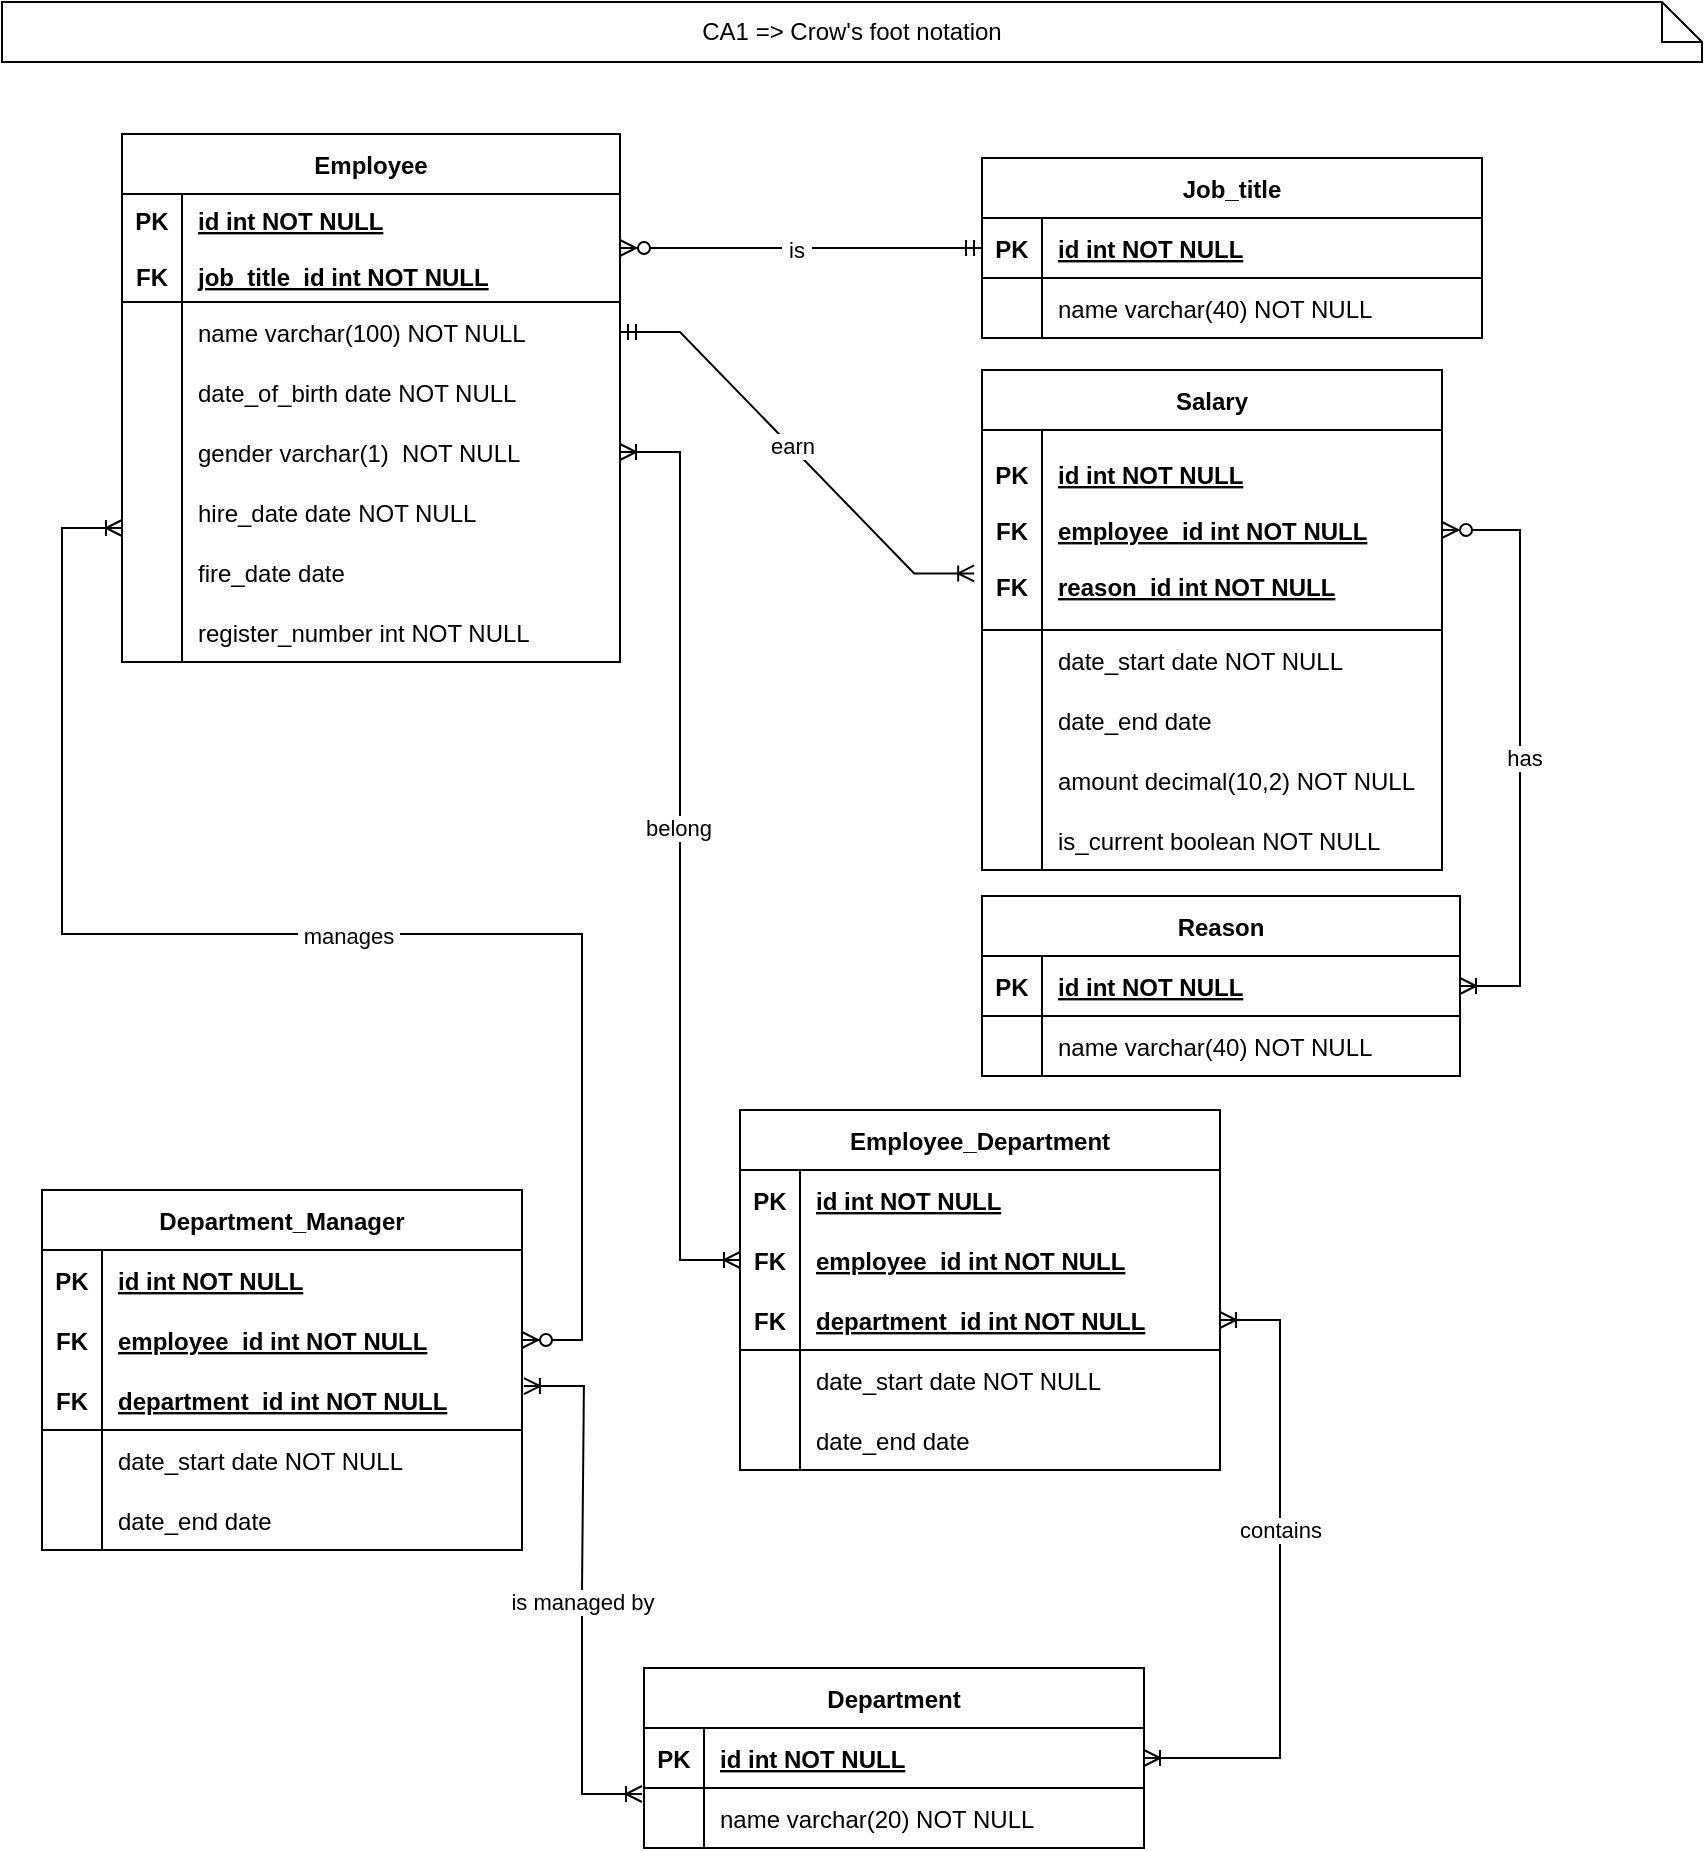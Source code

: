 <mxfile version="20.5.1" type="device"><diagram id="R2lEEEUBdFMjLlhIrx00" name="Page-1"><mxGraphModel dx="423" dy="1532" grid="1" gridSize="10" guides="1" tooltips="1" connect="1" arrows="1" fold="1" page="1" pageScale="1" pageWidth="850" pageHeight="1100" math="0" shadow="0" extFonts="Permanent Marker^https://fonts.googleapis.com/css?family=Permanent+Marker"><root><mxCell id="0"/><mxCell id="1" parent="0"/><mxCell id="C-vyLk0tnHw3VtMMgP7b-2" value="Department" style="shape=table;startSize=30;container=1;collapsible=1;childLayout=tableLayout;fixedRows=1;rowLines=0;fontStyle=1;align=center;resizeLast=1;" parent="1" vertex="1"><mxGeometry x="321" y="803" width="250" height="90" as="geometry"/></mxCell><mxCell id="C-vyLk0tnHw3VtMMgP7b-3" value="" style="shape=partialRectangle;collapsible=0;dropTarget=0;pointerEvents=0;fillColor=none;points=[[0,0.5],[1,0.5]];portConstraint=eastwest;top=0;left=0;right=0;bottom=1;" parent="C-vyLk0tnHw3VtMMgP7b-2" vertex="1"><mxGeometry y="30" width="250" height="30" as="geometry"/></mxCell><mxCell id="C-vyLk0tnHw3VtMMgP7b-4" value="PK" style="shape=partialRectangle;overflow=hidden;connectable=0;fillColor=none;top=0;left=0;bottom=0;right=0;fontStyle=1;" parent="C-vyLk0tnHw3VtMMgP7b-3" vertex="1"><mxGeometry width="30" height="30" as="geometry"><mxRectangle width="30" height="30" as="alternateBounds"/></mxGeometry></mxCell><mxCell id="C-vyLk0tnHw3VtMMgP7b-5" value="id int NOT NULL " style="shape=partialRectangle;overflow=hidden;connectable=0;fillColor=none;top=0;left=0;bottom=0;right=0;align=left;spacingLeft=6;fontStyle=5;" parent="C-vyLk0tnHw3VtMMgP7b-3" vertex="1"><mxGeometry x="30" width="220" height="30" as="geometry"><mxRectangle width="220" height="30" as="alternateBounds"/></mxGeometry></mxCell><mxCell id="C-vyLk0tnHw3VtMMgP7b-6" value="" style="shape=partialRectangle;collapsible=0;dropTarget=0;pointerEvents=0;fillColor=none;points=[[0,0.5],[1,0.5]];portConstraint=eastwest;top=0;left=0;right=0;bottom=0;" parent="C-vyLk0tnHw3VtMMgP7b-2" vertex="1"><mxGeometry y="60" width="250" height="30" as="geometry"/></mxCell><mxCell id="C-vyLk0tnHw3VtMMgP7b-7" value="" style="shape=partialRectangle;overflow=hidden;connectable=0;fillColor=none;top=0;left=0;bottom=0;right=0;" parent="C-vyLk0tnHw3VtMMgP7b-6" vertex="1"><mxGeometry width="30" height="30" as="geometry"><mxRectangle width="30" height="30" as="alternateBounds"/></mxGeometry></mxCell><mxCell id="C-vyLk0tnHw3VtMMgP7b-8" value="name varchar(20) NOT NULL" style="shape=partialRectangle;overflow=hidden;connectable=0;fillColor=none;top=0;left=0;bottom=0;right=0;align=left;spacingLeft=6;" parent="C-vyLk0tnHw3VtMMgP7b-6" vertex="1"><mxGeometry x="30" width="220" height="30" as="geometry"><mxRectangle width="220" height="30" as="alternateBounds"/></mxGeometry></mxCell><mxCell id="C-vyLk0tnHw3VtMMgP7b-13" value="Job_title" style="shape=table;startSize=30;container=1;collapsible=1;childLayout=tableLayout;fixedRows=1;rowLines=0;fontStyle=1;align=center;resizeLast=1;" parent="1" vertex="1"><mxGeometry x="490" y="48" width="250" height="90" as="geometry"/></mxCell><mxCell id="C-vyLk0tnHw3VtMMgP7b-14" value="" style="shape=partialRectangle;collapsible=0;dropTarget=0;pointerEvents=0;fillColor=none;points=[[0,0.5],[1,0.5]];portConstraint=eastwest;top=0;left=0;right=0;bottom=1;" parent="C-vyLk0tnHw3VtMMgP7b-13" vertex="1"><mxGeometry y="30" width="250" height="30" as="geometry"/></mxCell><mxCell id="C-vyLk0tnHw3VtMMgP7b-15" value="PK" style="shape=partialRectangle;overflow=hidden;connectable=0;fillColor=none;top=0;left=0;bottom=0;right=0;fontStyle=1;" parent="C-vyLk0tnHw3VtMMgP7b-14" vertex="1"><mxGeometry width="30" height="30" as="geometry"><mxRectangle width="30" height="30" as="alternateBounds"/></mxGeometry></mxCell><mxCell id="C-vyLk0tnHw3VtMMgP7b-16" value="id int NOT NULL " style="shape=partialRectangle;overflow=hidden;connectable=0;fillColor=none;top=0;left=0;bottom=0;right=0;align=left;spacingLeft=6;fontStyle=5;" parent="C-vyLk0tnHw3VtMMgP7b-14" vertex="1"><mxGeometry x="30" width="220" height="30" as="geometry"><mxRectangle width="220" height="30" as="alternateBounds"/></mxGeometry></mxCell><mxCell id="C-vyLk0tnHw3VtMMgP7b-17" value="" style="shape=partialRectangle;collapsible=0;dropTarget=0;pointerEvents=0;fillColor=none;points=[[0,0.5],[1,0.5]];portConstraint=eastwest;top=0;left=0;right=0;bottom=0;" parent="C-vyLk0tnHw3VtMMgP7b-13" vertex="1"><mxGeometry y="60" width="250" height="30" as="geometry"/></mxCell><mxCell id="C-vyLk0tnHw3VtMMgP7b-18" value="" style="shape=partialRectangle;overflow=hidden;connectable=0;fillColor=none;top=0;left=0;bottom=0;right=0;" parent="C-vyLk0tnHw3VtMMgP7b-17" vertex="1"><mxGeometry width="30" height="30" as="geometry"><mxRectangle width="30" height="30" as="alternateBounds"/></mxGeometry></mxCell><mxCell id="C-vyLk0tnHw3VtMMgP7b-19" value="name varchar(40) NOT NULL" style="shape=partialRectangle;overflow=hidden;connectable=0;fillColor=none;top=0;left=0;bottom=0;right=0;align=left;spacingLeft=6;" parent="C-vyLk0tnHw3VtMMgP7b-17" vertex="1"><mxGeometry x="30" width="220" height="30" as="geometry"><mxRectangle width="220" height="30" as="alternateBounds"/></mxGeometry></mxCell><object label="Employee" name="varchar(100) NOT NULL" id="NkNQbX4X3M8Jor9fV3aW-1"><mxCell style="shape=table;startSize=30;container=1;collapsible=1;childLayout=tableLayout;fixedRows=1;rowLines=0;fontStyle=1;align=center;resizeLast=1;" parent="1" vertex="1"><mxGeometry x="60" y="36" width="249" height="264" as="geometry"/></mxCell></object><mxCell id="NkNQbX4X3M8Jor9fV3aW-2" value="" style="shape=tableRow;horizontal=0;startSize=0;swimlaneHead=0;swimlaneBody=0;fillColor=none;collapsible=0;dropTarget=0;points=[[0,0.5],[1,0.5]];portConstraint=eastwest;top=0;left=0;right=0;bottom=1;" parent="NkNQbX4X3M8Jor9fV3aW-1" vertex="1"><mxGeometry y="30" width="249" height="54" as="geometry"/></mxCell><mxCell id="NkNQbX4X3M8Jor9fV3aW-3" value="PK&#10;&#10;FK" style="shape=partialRectangle;connectable=0;fillColor=none;top=0;left=0;bottom=0;right=0;fontStyle=1;overflow=hidden;" parent="NkNQbX4X3M8Jor9fV3aW-2" vertex="1"><mxGeometry width="30" height="54" as="geometry"><mxRectangle width="30" height="54" as="alternateBounds"/></mxGeometry></mxCell><mxCell id="NkNQbX4X3M8Jor9fV3aW-4" value="id int NOT NULL&#10;&#10;job_title_id int NOT NULL" style="shape=partialRectangle;connectable=0;fillColor=none;top=0;left=0;bottom=0;right=0;align=left;spacingLeft=6;fontStyle=5;overflow=hidden;" parent="NkNQbX4X3M8Jor9fV3aW-2" vertex="1"><mxGeometry x="30" width="219" height="54" as="geometry"><mxRectangle width="219" height="54" as="alternateBounds"/></mxGeometry></mxCell><mxCell id="NkNQbX4X3M8Jor9fV3aW-5" value="" style="shape=tableRow;horizontal=0;startSize=0;swimlaneHead=0;swimlaneBody=0;fillColor=none;collapsible=0;dropTarget=0;points=[[0,0.5],[1,0.5]];portConstraint=eastwest;top=0;left=0;right=0;bottom=0;" parent="NkNQbX4X3M8Jor9fV3aW-1" vertex="1"><mxGeometry y="84" width="249" height="30" as="geometry"/></mxCell><mxCell id="NkNQbX4X3M8Jor9fV3aW-6" value="" style="shape=partialRectangle;connectable=0;fillColor=none;top=0;left=0;bottom=0;right=0;editable=1;overflow=hidden;" parent="NkNQbX4X3M8Jor9fV3aW-5" vertex="1"><mxGeometry width="30" height="30" as="geometry"><mxRectangle width="30" height="30" as="alternateBounds"/></mxGeometry></mxCell><mxCell id="NkNQbX4X3M8Jor9fV3aW-7" value="name varchar(100) NOT NULL" style="shape=partialRectangle;connectable=0;fillColor=none;top=0;left=0;bottom=0;right=0;align=left;spacingLeft=6;overflow=hidden;" parent="NkNQbX4X3M8Jor9fV3aW-5" vertex="1"><mxGeometry x="30" width="219" height="30" as="geometry"><mxRectangle width="219" height="30" as="alternateBounds"/></mxGeometry></mxCell><mxCell id="NkNQbX4X3M8Jor9fV3aW-8" value="" style="shape=tableRow;horizontal=0;startSize=0;swimlaneHead=0;swimlaneBody=0;fillColor=none;collapsible=0;dropTarget=0;points=[[0,0.5],[1,0.5]];portConstraint=eastwest;top=0;left=0;right=0;bottom=0;" parent="NkNQbX4X3M8Jor9fV3aW-1" vertex="1"><mxGeometry y="114" width="249" height="30" as="geometry"/></mxCell><mxCell id="NkNQbX4X3M8Jor9fV3aW-9" value="" style="shape=partialRectangle;connectable=0;fillColor=none;top=0;left=0;bottom=0;right=0;editable=1;overflow=hidden;" parent="NkNQbX4X3M8Jor9fV3aW-8" vertex="1"><mxGeometry width="30" height="30" as="geometry"><mxRectangle width="30" height="30" as="alternateBounds"/></mxGeometry></mxCell><mxCell id="NkNQbX4X3M8Jor9fV3aW-10" value="date_of_birth date NOT NULL" style="shape=partialRectangle;connectable=0;fillColor=none;top=0;left=0;bottom=0;right=0;align=left;spacingLeft=6;overflow=hidden;" parent="NkNQbX4X3M8Jor9fV3aW-8" vertex="1"><mxGeometry x="30" width="219" height="30" as="geometry"><mxRectangle width="219" height="30" as="alternateBounds"/></mxGeometry></mxCell><mxCell id="0OGHzqzySk8vjvlQqn70-1" value="" style="shape=tableRow;horizontal=0;startSize=0;swimlaneHead=0;swimlaneBody=0;fillColor=none;collapsible=0;dropTarget=0;points=[[0,0.5],[1,0.5]];portConstraint=eastwest;top=0;left=0;right=0;bottom=0;" parent="NkNQbX4X3M8Jor9fV3aW-1" vertex="1"><mxGeometry y="144" width="249" height="30" as="geometry"/></mxCell><mxCell id="0OGHzqzySk8vjvlQqn70-2" value="" style="shape=partialRectangle;connectable=0;fillColor=none;top=0;left=0;bottom=0;right=0;editable=1;overflow=hidden;" parent="0OGHzqzySk8vjvlQqn70-1" vertex="1"><mxGeometry width="30" height="30" as="geometry"><mxRectangle width="30" height="30" as="alternateBounds"/></mxGeometry></mxCell><mxCell id="0OGHzqzySk8vjvlQqn70-3" value="gender varchar(1)  NOT NULL" style="shape=partialRectangle;connectable=0;fillColor=none;top=0;left=0;bottom=0;right=0;align=left;spacingLeft=6;overflow=hidden;" parent="0OGHzqzySk8vjvlQqn70-1" vertex="1"><mxGeometry x="30" width="219" height="30" as="geometry"><mxRectangle width="219" height="30" as="alternateBounds"/></mxGeometry></mxCell><mxCell id="NkNQbX4X3M8Jor9fV3aW-11" value="" style="shape=tableRow;horizontal=0;startSize=0;swimlaneHead=0;swimlaneBody=0;fillColor=none;collapsible=0;dropTarget=0;points=[[0,0.5],[1,0.5]];portConstraint=eastwest;top=0;left=0;right=0;bottom=0;" parent="NkNQbX4X3M8Jor9fV3aW-1" vertex="1"><mxGeometry y="174" width="249" height="30" as="geometry"/></mxCell><mxCell id="NkNQbX4X3M8Jor9fV3aW-12" value="" style="shape=partialRectangle;connectable=0;fillColor=none;top=0;left=0;bottom=0;right=0;editable=1;overflow=hidden;" parent="NkNQbX4X3M8Jor9fV3aW-11" vertex="1"><mxGeometry width="30" height="30" as="geometry"><mxRectangle width="30" height="30" as="alternateBounds"/></mxGeometry></mxCell><mxCell id="NkNQbX4X3M8Jor9fV3aW-13" value="hire_date date NOT NULL" style="shape=partialRectangle;connectable=0;fillColor=none;top=0;left=0;bottom=0;right=0;align=left;spacingLeft=6;overflow=hidden;" parent="NkNQbX4X3M8Jor9fV3aW-11" vertex="1"><mxGeometry x="30" width="219" height="30" as="geometry"><mxRectangle width="219" height="30" as="alternateBounds"/></mxGeometry></mxCell><mxCell id="NkNQbX4X3M8Jor9fV3aW-26" value="" style="shape=tableRow;horizontal=0;startSize=0;swimlaneHead=0;swimlaneBody=0;fillColor=none;collapsible=0;dropTarget=0;points=[[0,0.5],[1,0.5]];portConstraint=eastwest;top=0;left=0;right=0;bottom=0;" parent="NkNQbX4X3M8Jor9fV3aW-1" vertex="1"><mxGeometry y="204" width="249" height="30" as="geometry"/></mxCell><mxCell id="NkNQbX4X3M8Jor9fV3aW-27" value="" style="shape=partialRectangle;connectable=0;fillColor=none;top=0;left=0;bottom=0;right=0;editable=1;overflow=hidden;" parent="NkNQbX4X3M8Jor9fV3aW-26" vertex="1"><mxGeometry width="30" height="30" as="geometry"><mxRectangle width="30" height="30" as="alternateBounds"/></mxGeometry></mxCell><mxCell id="NkNQbX4X3M8Jor9fV3aW-28" value="fire_date date" style="shape=partialRectangle;connectable=0;fillColor=none;top=0;left=0;bottom=0;right=0;align=left;spacingLeft=6;overflow=hidden;" parent="NkNQbX4X3M8Jor9fV3aW-26" vertex="1"><mxGeometry x="30" width="219" height="30" as="geometry"><mxRectangle width="219" height="30" as="alternateBounds"/></mxGeometry></mxCell><mxCell id="NkNQbX4X3M8Jor9fV3aW-29" value="" style="shape=tableRow;horizontal=0;startSize=0;swimlaneHead=0;swimlaneBody=0;fillColor=none;collapsible=0;dropTarget=0;points=[[0,0.5],[1,0.5]];portConstraint=eastwest;top=0;left=0;right=0;bottom=0;" parent="NkNQbX4X3M8Jor9fV3aW-1" vertex="1"><mxGeometry y="234" width="249" height="30" as="geometry"/></mxCell><mxCell id="NkNQbX4X3M8Jor9fV3aW-30" value="" style="shape=partialRectangle;connectable=0;fillColor=none;top=0;left=0;bottom=0;right=0;editable=1;overflow=hidden;" parent="NkNQbX4X3M8Jor9fV3aW-29" vertex="1"><mxGeometry width="30" height="30" as="geometry"><mxRectangle width="30" height="30" as="alternateBounds"/></mxGeometry></mxCell><mxCell id="NkNQbX4X3M8Jor9fV3aW-31" value="register_number int NOT NULL" style="shape=partialRectangle;connectable=0;fillColor=none;top=0;left=0;bottom=0;right=0;align=left;spacingLeft=6;overflow=hidden;" parent="NkNQbX4X3M8Jor9fV3aW-29" vertex="1"><mxGeometry x="30" width="219" height="30" as="geometry"><mxRectangle width="219" height="30" as="alternateBounds"/></mxGeometry></mxCell><mxCell id="qHC9AIZgYzoK-Ebk5iRz-2" value="" style="edgeStyle=entityRelationEdgeStyle;fontSize=12;html=1;endArrow=ERzeroToMany;startArrow=ERmandOne;rounded=0;entryX=1;entryY=0.5;entryDx=0;entryDy=0;exitX=0;exitY=0.5;exitDx=0;exitDy=0;" edge="1" parent="1" source="C-vyLk0tnHw3VtMMgP7b-14" target="NkNQbX4X3M8Jor9fV3aW-2"><mxGeometry width="100" height="100" relative="1" as="geometry"><mxPoint x="370" y="181" as="sourcePoint"/><mxPoint x="309" y="76" as="targetPoint"/></mxGeometry></mxCell><mxCell id="qHC9AIZgYzoK-Ebk5iRz-97" value="&amp;nbsp;is&amp;nbsp;" style="edgeLabel;html=1;align=center;verticalAlign=middle;resizable=0;points=[];" vertex="1" connectable="0" parent="qHC9AIZgYzoK-Ebk5iRz-2"><mxGeometry x="0.028" y="1" relative="1" as="geometry"><mxPoint as="offset"/></mxGeometry></mxCell><mxCell id="qHC9AIZgYzoK-Ebk5iRz-3" value="Department_Manager" style="shape=table;startSize=30;container=1;collapsible=1;childLayout=tableLayout;fixedRows=1;rowLines=0;fontStyle=1;align=center;resizeLast=1;" vertex="1" parent="1"><mxGeometry x="20" y="564" width="240" height="180" as="geometry"/></mxCell><mxCell id="qHC9AIZgYzoK-Ebk5iRz-4" value="" style="shape=tableRow;horizontal=0;startSize=0;swimlaneHead=0;swimlaneBody=0;fillColor=none;collapsible=0;dropTarget=0;points=[[0,0.5],[1,0.5]];portConstraint=eastwest;top=0;left=0;right=0;bottom=0;" vertex="1" parent="qHC9AIZgYzoK-Ebk5iRz-3"><mxGeometry y="30" width="240" height="30" as="geometry"/></mxCell><mxCell id="qHC9AIZgYzoK-Ebk5iRz-5" value="PK" style="shape=partialRectangle;connectable=0;fillColor=none;top=0;left=0;bottom=0;right=0;fontStyle=1;overflow=hidden;" vertex="1" parent="qHC9AIZgYzoK-Ebk5iRz-4"><mxGeometry width="30" height="30" as="geometry"><mxRectangle width="30" height="30" as="alternateBounds"/></mxGeometry></mxCell><mxCell id="qHC9AIZgYzoK-Ebk5iRz-6" value="id int NOT NULL" style="shape=partialRectangle;connectable=0;fillColor=none;top=0;left=0;bottom=0;right=0;align=left;spacingLeft=6;fontStyle=5;overflow=hidden;" vertex="1" parent="qHC9AIZgYzoK-Ebk5iRz-4"><mxGeometry x="30" width="210" height="30" as="geometry"><mxRectangle width="210" height="30" as="alternateBounds"/></mxGeometry></mxCell><mxCell id="qHC9AIZgYzoK-Ebk5iRz-22" value="" style="shape=tableRow;horizontal=0;startSize=0;swimlaneHead=0;swimlaneBody=0;fillColor=none;collapsible=0;dropTarget=0;points=[[0,0.5],[1,0.5]];portConstraint=eastwest;top=0;left=0;right=0;bottom=0;" vertex="1" parent="qHC9AIZgYzoK-Ebk5iRz-3"><mxGeometry y="60" width="240" height="30" as="geometry"/></mxCell><mxCell id="qHC9AIZgYzoK-Ebk5iRz-23" value="FK" style="shape=partialRectangle;connectable=0;fillColor=none;top=0;left=0;bottom=0;right=0;fontStyle=1;overflow=hidden;" vertex="1" parent="qHC9AIZgYzoK-Ebk5iRz-22"><mxGeometry width="30" height="30" as="geometry"><mxRectangle width="30" height="30" as="alternateBounds"/></mxGeometry></mxCell><mxCell id="qHC9AIZgYzoK-Ebk5iRz-24" value="employee_id int NOT NULL" style="shape=partialRectangle;connectable=0;fillColor=none;top=0;left=0;bottom=0;right=0;align=left;spacingLeft=6;fontStyle=5;overflow=hidden;" vertex="1" parent="qHC9AIZgYzoK-Ebk5iRz-22"><mxGeometry x="30" width="210" height="30" as="geometry"><mxRectangle width="210" height="30" as="alternateBounds"/></mxGeometry></mxCell><mxCell id="qHC9AIZgYzoK-Ebk5iRz-7" value="" style="shape=tableRow;horizontal=0;startSize=0;swimlaneHead=0;swimlaneBody=0;fillColor=none;collapsible=0;dropTarget=0;points=[[0,0.5],[1,0.5]];portConstraint=eastwest;top=0;left=0;right=0;bottom=1;" vertex="1" parent="qHC9AIZgYzoK-Ebk5iRz-3"><mxGeometry y="90" width="240" height="30" as="geometry"/></mxCell><mxCell id="qHC9AIZgYzoK-Ebk5iRz-8" value="FK" style="shape=partialRectangle;connectable=0;fillColor=none;top=0;left=0;bottom=0;right=0;fontStyle=1;overflow=hidden;" vertex="1" parent="qHC9AIZgYzoK-Ebk5iRz-7"><mxGeometry width="30" height="30" as="geometry"><mxRectangle width="30" height="30" as="alternateBounds"/></mxGeometry></mxCell><mxCell id="qHC9AIZgYzoK-Ebk5iRz-9" value="department_id int NOT NULL" style="shape=partialRectangle;connectable=0;fillColor=none;top=0;left=0;bottom=0;right=0;align=left;spacingLeft=6;fontStyle=5;overflow=hidden;" vertex="1" parent="qHC9AIZgYzoK-Ebk5iRz-7"><mxGeometry x="30" width="210" height="30" as="geometry"><mxRectangle width="210" height="30" as="alternateBounds"/></mxGeometry></mxCell><mxCell id="qHC9AIZgYzoK-Ebk5iRz-10" value="" style="shape=tableRow;horizontal=0;startSize=0;swimlaneHead=0;swimlaneBody=0;fillColor=none;collapsible=0;dropTarget=0;points=[[0,0.5],[1,0.5]];portConstraint=eastwest;top=0;left=0;right=0;bottom=0;" vertex="1" parent="qHC9AIZgYzoK-Ebk5iRz-3"><mxGeometry y="120" width="240" height="30" as="geometry"/></mxCell><mxCell id="qHC9AIZgYzoK-Ebk5iRz-11" value="" style="shape=partialRectangle;connectable=0;fillColor=none;top=0;left=0;bottom=0;right=0;editable=1;overflow=hidden;" vertex="1" parent="qHC9AIZgYzoK-Ebk5iRz-10"><mxGeometry width="30" height="30" as="geometry"><mxRectangle width="30" height="30" as="alternateBounds"/></mxGeometry></mxCell><mxCell id="qHC9AIZgYzoK-Ebk5iRz-12" value="date_start date NOT NULL" style="shape=partialRectangle;connectable=0;fillColor=none;top=0;left=0;bottom=0;right=0;align=left;spacingLeft=6;overflow=hidden;" vertex="1" parent="qHC9AIZgYzoK-Ebk5iRz-10"><mxGeometry x="30" width="210" height="30" as="geometry"><mxRectangle width="210" height="30" as="alternateBounds"/></mxGeometry></mxCell><mxCell id="qHC9AIZgYzoK-Ebk5iRz-13" value="" style="shape=tableRow;horizontal=0;startSize=0;swimlaneHead=0;swimlaneBody=0;fillColor=none;collapsible=0;dropTarget=0;points=[[0,0.5],[1,0.5]];portConstraint=eastwest;top=0;left=0;right=0;bottom=0;" vertex="1" parent="qHC9AIZgYzoK-Ebk5iRz-3"><mxGeometry y="150" width="240" height="30" as="geometry"/></mxCell><mxCell id="qHC9AIZgYzoK-Ebk5iRz-14" value="" style="shape=partialRectangle;connectable=0;fillColor=none;top=0;left=0;bottom=0;right=0;editable=1;overflow=hidden;" vertex="1" parent="qHC9AIZgYzoK-Ebk5iRz-13"><mxGeometry width="30" height="30" as="geometry"><mxRectangle width="30" height="30" as="alternateBounds"/></mxGeometry></mxCell><mxCell id="qHC9AIZgYzoK-Ebk5iRz-15" value="date_end date" style="shape=partialRectangle;connectable=0;fillColor=none;top=0;left=0;bottom=0;right=0;align=left;spacingLeft=6;overflow=hidden;" vertex="1" parent="qHC9AIZgYzoK-Ebk5iRz-13"><mxGeometry x="30" width="210" height="30" as="geometry"><mxRectangle width="210" height="30" as="alternateBounds"/></mxGeometry></mxCell><mxCell id="qHC9AIZgYzoK-Ebk5iRz-25" value="Employee_Department" style="shape=table;startSize=30;container=1;collapsible=1;childLayout=tableLayout;fixedRows=1;rowLines=0;fontStyle=1;align=center;resizeLast=1;" vertex="1" parent="1"><mxGeometry x="369" y="524" width="240" height="180" as="geometry"/></mxCell><mxCell id="qHC9AIZgYzoK-Ebk5iRz-26" value="" style="shape=tableRow;horizontal=0;startSize=0;swimlaneHead=0;swimlaneBody=0;fillColor=none;collapsible=0;dropTarget=0;points=[[0,0.5],[1,0.5]];portConstraint=eastwest;top=0;left=0;right=0;bottom=0;" vertex="1" parent="qHC9AIZgYzoK-Ebk5iRz-25"><mxGeometry y="30" width="240" height="30" as="geometry"/></mxCell><mxCell id="qHC9AIZgYzoK-Ebk5iRz-27" value="PK" style="shape=partialRectangle;connectable=0;fillColor=none;top=0;left=0;bottom=0;right=0;fontStyle=1;overflow=hidden;" vertex="1" parent="qHC9AIZgYzoK-Ebk5iRz-26"><mxGeometry width="30" height="30" as="geometry"><mxRectangle width="30" height="30" as="alternateBounds"/></mxGeometry></mxCell><mxCell id="qHC9AIZgYzoK-Ebk5iRz-28" value="id int NOT NULL" style="shape=partialRectangle;connectable=0;fillColor=none;top=0;left=0;bottom=0;right=0;align=left;spacingLeft=6;fontStyle=5;overflow=hidden;" vertex="1" parent="qHC9AIZgYzoK-Ebk5iRz-26"><mxGeometry x="30" width="210" height="30" as="geometry"><mxRectangle width="210" height="30" as="alternateBounds"/></mxGeometry></mxCell><mxCell id="qHC9AIZgYzoK-Ebk5iRz-29" value="" style="shape=tableRow;horizontal=0;startSize=0;swimlaneHead=0;swimlaneBody=0;fillColor=none;collapsible=0;dropTarget=0;points=[[0,0.5],[1,0.5]];portConstraint=eastwest;top=0;left=0;right=0;bottom=0;" vertex="1" parent="qHC9AIZgYzoK-Ebk5iRz-25"><mxGeometry y="60" width="240" height="30" as="geometry"/></mxCell><mxCell id="qHC9AIZgYzoK-Ebk5iRz-30" value="FK" style="shape=partialRectangle;connectable=0;fillColor=none;top=0;left=0;bottom=0;right=0;fontStyle=1;overflow=hidden;" vertex="1" parent="qHC9AIZgYzoK-Ebk5iRz-29"><mxGeometry width="30" height="30" as="geometry"><mxRectangle width="30" height="30" as="alternateBounds"/></mxGeometry></mxCell><mxCell id="qHC9AIZgYzoK-Ebk5iRz-31" value="employee_id int NOT NULL" style="shape=partialRectangle;connectable=0;fillColor=none;top=0;left=0;bottom=0;right=0;align=left;spacingLeft=6;fontStyle=5;overflow=hidden;" vertex="1" parent="qHC9AIZgYzoK-Ebk5iRz-29"><mxGeometry x="30" width="210" height="30" as="geometry"><mxRectangle width="210" height="30" as="alternateBounds"/></mxGeometry></mxCell><mxCell id="qHC9AIZgYzoK-Ebk5iRz-32" value="" style="shape=tableRow;horizontal=0;startSize=0;swimlaneHead=0;swimlaneBody=0;fillColor=none;collapsible=0;dropTarget=0;points=[[0,0.5],[1,0.5]];portConstraint=eastwest;top=0;left=0;right=0;bottom=1;" vertex="1" parent="qHC9AIZgYzoK-Ebk5iRz-25"><mxGeometry y="90" width="240" height="30" as="geometry"/></mxCell><mxCell id="qHC9AIZgYzoK-Ebk5iRz-33" value="FK" style="shape=partialRectangle;connectable=0;fillColor=none;top=0;left=0;bottom=0;right=0;fontStyle=1;overflow=hidden;" vertex="1" parent="qHC9AIZgYzoK-Ebk5iRz-32"><mxGeometry width="30" height="30" as="geometry"><mxRectangle width="30" height="30" as="alternateBounds"/></mxGeometry></mxCell><mxCell id="qHC9AIZgYzoK-Ebk5iRz-34" value="department_id int NOT NULL" style="shape=partialRectangle;connectable=0;fillColor=none;top=0;left=0;bottom=0;right=0;align=left;spacingLeft=6;fontStyle=5;overflow=hidden;" vertex="1" parent="qHC9AIZgYzoK-Ebk5iRz-32"><mxGeometry x="30" width="210" height="30" as="geometry"><mxRectangle width="210" height="30" as="alternateBounds"/></mxGeometry></mxCell><mxCell id="qHC9AIZgYzoK-Ebk5iRz-35" value="" style="shape=tableRow;horizontal=0;startSize=0;swimlaneHead=0;swimlaneBody=0;fillColor=none;collapsible=0;dropTarget=0;points=[[0,0.5],[1,0.5]];portConstraint=eastwest;top=0;left=0;right=0;bottom=0;" vertex="1" parent="qHC9AIZgYzoK-Ebk5iRz-25"><mxGeometry y="120" width="240" height="30" as="geometry"/></mxCell><mxCell id="qHC9AIZgYzoK-Ebk5iRz-36" value="" style="shape=partialRectangle;connectable=0;fillColor=none;top=0;left=0;bottom=0;right=0;editable=1;overflow=hidden;" vertex="1" parent="qHC9AIZgYzoK-Ebk5iRz-35"><mxGeometry width="30" height="30" as="geometry"><mxRectangle width="30" height="30" as="alternateBounds"/></mxGeometry></mxCell><mxCell id="qHC9AIZgYzoK-Ebk5iRz-37" value="date_start date NOT NULL" style="shape=partialRectangle;connectable=0;fillColor=none;top=0;left=0;bottom=0;right=0;align=left;spacingLeft=6;overflow=hidden;" vertex="1" parent="qHC9AIZgYzoK-Ebk5iRz-35"><mxGeometry x="30" width="210" height="30" as="geometry"><mxRectangle width="210" height="30" as="alternateBounds"/></mxGeometry></mxCell><mxCell id="qHC9AIZgYzoK-Ebk5iRz-38" value="" style="shape=tableRow;horizontal=0;startSize=0;swimlaneHead=0;swimlaneBody=0;fillColor=none;collapsible=0;dropTarget=0;points=[[0,0.5],[1,0.5]];portConstraint=eastwest;top=0;left=0;right=0;bottom=0;" vertex="1" parent="qHC9AIZgYzoK-Ebk5iRz-25"><mxGeometry y="150" width="240" height="30" as="geometry"/></mxCell><mxCell id="qHC9AIZgYzoK-Ebk5iRz-39" value="" style="shape=partialRectangle;connectable=0;fillColor=none;top=0;left=0;bottom=0;right=0;editable=1;overflow=hidden;" vertex="1" parent="qHC9AIZgYzoK-Ebk5iRz-38"><mxGeometry width="30" height="30" as="geometry"><mxRectangle width="30" height="30" as="alternateBounds"/></mxGeometry></mxCell><mxCell id="qHC9AIZgYzoK-Ebk5iRz-40" value="date_end date" style="shape=partialRectangle;connectable=0;fillColor=none;top=0;left=0;bottom=0;right=0;align=left;spacingLeft=6;overflow=hidden;" vertex="1" parent="qHC9AIZgYzoK-Ebk5iRz-38"><mxGeometry x="30" width="210" height="30" as="geometry"><mxRectangle width="210" height="30" as="alternateBounds"/></mxGeometry></mxCell><mxCell id="qHC9AIZgYzoK-Ebk5iRz-42" value="" style="edgeStyle=entityRelationEdgeStyle;fontSize=12;html=1;endArrow=ERoneToMany;startArrow=ERzeroToMany;rounded=0;exitX=1;exitY=0.5;exitDx=0;exitDy=0;" edge="1" parent="1" source="qHC9AIZgYzoK-Ebk5iRz-22"><mxGeometry width="100" height="100" relative="1" as="geometry"><mxPoint x="270" y="428" as="sourcePoint"/><mxPoint x="60" y="233" as="targetPoint"/></mxGeometry></mxCell><mxCell id="qHC9AIZgYzoK-Ebk5iRz-102" value="&amp;nbsp;manages&amp;nbsp;" style="edgeLabel;html=1;align=center;verticalAlign=middle;resizable=0;points=[];" vertex="1" connectable="0" parent="qHC9AIZgYzoK-Ebk5iRz-42"><mxGeometry x="-0.036" y="1" relative="1" as="geometry"><mxPoint as="offset"/></mxGeometry></mxCell><mxCell id="qHC9AIZgYzoK-Ebk5iRz-54" value="" style="edgeStyle=entityRelationEdgeStyle;fontSize=12;html=1;endArrow=ERoneToMany;startArrow=ERoneToMany;rounded=0;exitX=-0.004;exitY=0.1;exitDx=0;exitDy=0;entryX=1.004;entryY=0.267;entryDx=0;entryDy=0;entryPerimeter=0;exitPerimeter=0;" edge="1" parent="1" source="C-vyLk0tnHw3VtMMgP7b-6" target="qHC9AIZgYzoK-Ebk5iRz-7"><mxGeometry width="100" height="100" relative="1" as="geometry"><mxPoint x="310" y="734" as="sourcePoint"/><mxPoint x="410" y="634" as="targetPoint"/></mxGeometry></mxCell><mxCell id="qHC9AIZgYzoK-Ebk5iRz-101" value="&amp;nbsp;is managed by&amp;nbsp;" style="edgeLabel;html=1;align=center;verticalAlign=middle;resizable=0;points=[];" vertex="1" connectable="0" parent="qHC9AIZgYzoK-Ebk5iRz-54"><mxGeometry x="0.065" y="1" relative="1" as="geometry"><mxPoint y="14" as="offset"/></mxGeometry></mxCell><mxCell id="qHC9AIZgYzoK-Ebk5iRz-55" value="" style="edgeStyle=entityRelationEdgeStyle;fontSize=12;html=1;endArrow=ERoneToMany;startArrow=ERoneToMany;rounded=0;exitX=1;exitY=0.5;exitDx=0;exitDy=0;entryX=0;entryY=0.5;entryDx=0;entryDy=0;" edge="1" parent="1" source="0OGHzqzySk8vjvlQqn70-1" target="qHC9AIZgYzoK-Ebk5iRz-29"><mxGeometry width="100" height="100" relative="1" as="geometry"><mxPoint x="310" y="300" as="sourcePoint"/><mxPoint x="410" y="200" as="targetPoint"/></mxGeometry></mxCell><mxCell id="qHC9AIZgYzoK-Ebk5iRz-99" value="&amp;nbsp;belong&amp;nbsp;" style="edgeLabel;html=1;align=center;verticalAlign=middle;resizable=0;points=[];" vertex="1" connectable="0" parent="qHC9AIZgYzoK-Ebk5iRz-55"><mxGeometry x="-0.06" y="-1" relative="1" as="geometry"><mxPoint as="offset"/></mxGeometry></mxCell><mxCell id="qHC9AIZgYzoK-Ebk5iRz-56" value="" style="edgeStyle=entityRelationEdgeStyle;fontSize=12;html=1;endArrow=ERoneToMany;startArrow=ERoneToMany;rounded=0;exitX=1;exitY=0.5;exitDx=0;exitDy=0;" edge="1" parent="1" source="C-vyLk0tnHw3VtMMgP7b-3" target="qHC9AIZgYzoK-Ebk5iRz-32"><mxGeometry width="100" height="100" relative="1" as="geometry"><mxPoint x="640" y="600" as="sourcePoint"/><mxPoint x="360" y="634" as="targetPoint"/></mxGeometry></mxCell><mxCell id="qHC9AIZgYzoK-Ebk5iRz-100" value="&amp;nbsp;contains&amp;nbsp;" style="edgeLabel;html=1;align=center;verticalAlign=middle;resizable=0;points=[];" vertex="1" connectable="0" parent="qHC9AIZgYzoK-Ebk5iRz-56"><mxGeometry x="0.149" relative="1" as="geometry"><mxPoint as="offset"/></mxGeometry></mxCell><mxCell id="qHC9AIZgYzoK-Ebk5iRz-57" value="Salary" style="shape=table;startSize=30;container=1;collapsible=1;childLayout=tableLayout;fixedRows=1;rowLines=0;fontStyle=1;align=center;resizeLast=1;" vertex="1" parent="1"><mxGeometry x="490" y="154" width="230" height="250" as="geometry"/></mxCell><mxCell id="qHC9AIZgYzoK-Ebk5iRz-58" value="" style="shape=tableRow;horizontal=0;startSize=0;swimlaneHead=0;swimlaneBody=0;fillColor=none;collapsible=0;dropTarget=0;points=[[0,0.5],[1,0.5]];portConstraint=eastwest;top=0;left=0;right=0;bottom=1;" vertex="1" parent="qHC9AIZgYzoK-Ebk5iRz-57"><mxGeometry y="30" width="230" height="100" as="geometry"/></mxCell><mxCell id="qHC9AIZgYzoK-Ebk5iRz-59" value="PK&#10;&#10;FK&#10;&#10;FK" style="shape=partialRectangle;connectable=0;fillColor=none;top=0;left=0;bottom=0;right=0;fontStyle=1;overflow=hidden;" vertex="1" parent="qHC9AIZgYzoK-Ebk5iRz-58"><mxGeometry width="30" height="100" as="geometry"><mxRectangle width="30" height="100" as="alternateBounds"/></mxGeometry></mxCell><mxCell id="qHC9AIZgYzoK-Ebk5iRz-60" value="id int NOT NULL&#10;&#10;employee_id int NOT NULL&#10;&#10;reason_id int NOT NULL" style="shape=partialRectangle;connectable=0;fillColor=none;top=0;left=0;bottom=0;right=0;align=left;spacingLeft=6;fontStyle=5;overflow=hidden;" vertex="1" parent="qHC9AIZgYzoK-Ebk5iRz-58"><mxGeometry x="30" width="200" height="100" as="geometry"><mxRectangle width="200" height="100" as="alternateBounds"/></mxGeometry></mxCell><mxCell id="qHC9AIZgYzoK-Ebk5iRz-61" value="" style="shape=tableRow;horizontal=0;startSize=0;swimlaneHead=0;swimlaneBody=0;fillColor=none;collapsible=0;dropTarget=0;points=[[0,0.5],[1,0.5]];portConstraint=eastwest;top=0;left=0;right=0;bottom=0;" vertex="1" parent="qHC9AIZgYzoK-Ebk5iRz-57"><mxGeometry y="130" width="230" height="30" as="geometry"/></mxCell><mxCell id="qHC9AIZgYzoK-Ebk5iRz-62" value="" style="shape=partialRectangle;connectable=0;fillColor=none;top=0;left=0;bottom=0;right=0;editable=1;overflow=hidden;" vertex="1" parent="qHC9AIZgYzoK-Ebk5iRz-61"><mxGeometry width="30" height="30" as="geometry"><mxRectangle width="30" height="30" as="alternateBounds"/></mxGeometry></mxCell><mxCell id="qHC9AIZgYzoK-Ebk5iRz-63" value="date_start date NOT NULL" style="shape=partialRectangle;connectable=0;fillColor=none;top=0;left=0;bottom=0;right=0;align=left;spacingLeft=6;overflow=hidden;" vertex="1" parent="qHC9AIZgYzoK-Ebk5iRz-61"><mxGeometry x="30" width="200" height="30" as="geometry"><mxRectangle width="200" height="30" as="alternateBounds"/></mxGeometry></mxCell><mxCell id="qHC9AIZgYzoK-Ebk5iRz-64" value="" style="shape=tableRow;horizontal=0;startSize=0;swimlaneHead=0;swimlaneBody=0;fillColor=none;collapsible=0;dropTarget=0;points=[[0,0.5],[1,0.5]];portConstraint=eastwest;top=0;left=0;right=0;bottom=0;" vertex="1" parent="qHC9AIZgYzoK-Ebk5iRz-57"><mxGeometry y="160" width="230" height="30" as="geometry"/></mxCell><mxCell id="qHC9AIZgYzoK-Ebk5iRz-65" value="" style="shape=partialRectangle;connectable=0;fillColor=none;top=0;left=0;bottom=0;right=0;editable=1;overflow=hidden;" vertex="1" parent="qHC9AIZgYzoK-Ebk5iRz-64"><mxGeometry width="30" height="30" as="geometry"><mxRectangle width="30" height="30" as="alternateBounds"/></mxGeometry></mxCell><mxCell id="qHC9AIZgYzoK-Ebk5iRz-66" value="date_end date" style="shape=partialRectangle;connectable=0;fillColor=none;top=0;left=0;bottom=0;right=0;align=left;spacingLeft=6;overflow=hidden;" vertex="1" parent="qHC9AIZgYzoK-Ebk5iRz-64"><mxGeometry x="30" width="200" height="30" as="geometry"><mxRectangle width="200" height="30" as="alternateBounds"/></mxGeometry></mxCell><mxCell id="qHC9AIZgYzoK-Ebk5iRz-67" value="" style="shape=tableRow;horizontal=0;startSize=0;swimlaneHead=0;swimlaneBody=0;fillColor=none;collapsible=0;dropTarget=0;points=[[0,0.5],[1,0.5]];portConstraint=eastwest;top=0;left=0;right=0;bottom=0;" vertex="1" parent="qHC9AIZgYzoK-Ebk5iRz-57"><mxGeometry y="190" width="230" height="30" as="geometry"/></mxCell><mxCell id="qHC9AIZgYzoK-Ebk5iRz-68" value="" style="shape=partialRectangle;connectable=0;fillColor=none;top=0;left=0;bottom=0;right=0;editable=1;overflow=hidden;" vertex="1" parent="qHC9AIZgYzoK-Ebk5iRz-67"><mxGeometry width="30" height="30" as="geometry"><mxRectangle width="30" height="30" as="alternateBounds"/></mxGeometry></mxCell><mxCell id="qHC9AIZgYzoK-Ebk5iRz-69" value="amount decimal(10,2) NOT NULL" style="shape=partialRectangle;connectable=0;fillColor=none;top=0;left=0;bottom=0;right=0;align=left;spacingLeft=6;overflow=hidden;" vertex="1" parent="qHC9AIZgYzoK-Ebk5iRz-67"><mxGeometry x="30" width="200" height="30" as="geometry"><mxRectangle width="200" height="30" as="alternateBounds"/></mxGeometry></mxCell><mxCell id="qHC9AIZgYzoK-Ebk5iRz-70" value="" style="shape=tableRow;horizontal=0;startSize=0;swimlaneHead=0;swimlaneBody=0;fillColor=none;collapsible=0;dropTarget=0;points=[[0,0.5],[1,0.5]];portConstraint=eastwest;top=0;left=0;right=0;bottom=0;" vertex="1" parent="qHC9AIZgYzoK-Ebk5iRz-57"><mxGeometry y="220" width="230" height="30" as="geometry"/></mxCell><mxCell id="qHC9AIZgYzoK-Ebk5iRz-71" value="" style="shape=partialRectangle;connectable=0;fillColor=none;top=0;left=0;bottom=0;right=0;editable=1;overflow=hidden;" vertex="1" parent="qHC9AIZgYzoK-Ebk5iRz-70"><mxGeometry width="30" height="30" as="geometry"><mxRectangle width="30" height="30" as="alternateBounds"/></mxGeometry></mxCell><mxCell id="qHC9AIZgYzoK-Ebk5iRz-72" value="is_current boolean NOT NULL" style="shape=partialRectangle;connectable=0;fillColor=none;top=0;left=0;bottom=0;right=0;align=left;spacingLeft=6;overflow=hidden;" vertex="1" parent="qHC9AIZgYzoK-Ebk5iRz-70"><mxGeometry x="30" width="200" height="30" as="geometry"><mxRectangle width="200" height="30" as="alternateBounds"/></mxGeometry></mxCell><mxCell id="qHC9AIZgYzoK-Ebk5iRz-74" value="Reason" style="shape=table;startSize=30;container=1;collapsible=1;childLayout=tableLayout;fixedRows=1;rowLines=0;fontStyle=1;align=center;resizeLast=1;" vertex="1" parent="1"><mxGeometry x="490" y="417" width="239" height="90" as="geometry"/></mxCell><mxCell id="qHC9AIZgYzoK-Ebk5iRz-75" value="" style="shape=partialRectangle;collapsible=0;dropTarget=0;pointerEvents=0;fillColor=none;points=[[0,0.5],[1,0.5]];portConstraint=eastwest;top=0;left=0;right=0;bottom=1;" vertex="1" parent="qHC9AIZgYzoK-Ebk5iRz-74"><mxGeometry y="30" width="239" height="30" as="geometry"/></mxCell><mxCell id="qHC9AIZgYzoK-Ebk5iRz-76" value="PK" style="shape=partialRectangle;overflow=hidden;connectable=0;fillColor=none;top=0;left=0;bottom=0;right=0;fontStyle=1;" vertex="1" parent="qHC9AIZgYzoK-Ebk5iRz-75"><mxGeometry width="30" height="30" as="geometry"><mxRectangle width="30" height="30" as="alternateBounds"/></mxGeometry></mxCell><mxCell id="qHC9AIZgYzoK-Ebk5iRz-77" value="id int NOT NULL " style="shape=partialRectangle;overflow=hidden;connectable=0;fillColor=none;top=0;left=0;bottom=0;right=0;align=left;spacingLeft=6;fontStyle=5;" vertex="1" parent="qHC9AIZgYzoK-Ebk5iRz-75"><mxGeometry x="30" width="209" height="30" as="geometry"><mxRectangle width="209" height="30" as="alternateBounds"/></mxGeometry></mxCell><mxCell id="qHC9AIZgYzoK-Ebk5iRz-78" value="" style="shape=partialRectangle;collapsible=0;dropTarget=0;pointerEvents=0;fillColor=none;points=[[0,0.5],[1,0.5]];portConstraint=eastwest;top=0;left=0;right=0;bottom=0;" vertex="1" parent="qHC9AIZgYzoK-Ebk5iRz-74"><mxGeometry y="60" width="239" height="30" as="geometry"/></mxCell><mxCell id="qHC9AIZgYzoK-Ebk5iRz-79" value="" style="shape=partialRectangle;overflow=hidden;connectable=0;fillColor=none;top=0;left=0;bottom=0;right=0;" vertex="1" parent="qHC9AIZgYzoK-Ebk5iRz-78"><mxGeometry width="30" height="30" as="geometry"><mxRectangle width="30" height="30" as="alternateBounds"/></mxGeometry></mxCell><mxCell id="qHC9AIZgYzoK-Ebk5iRz-80" value="name varchar(40) NOT NULL" style="shape=partialRectangle;overflow=hidden;connectable=0;fillColor=none;top=0;left=0;bottom=0;right=0;align=left;spacingLeft=6;" vertex="1" parent="qHC9AIZgYzoK-Ebk5iRz-78"><mxGeometry x="30" width="209" height="30" as="geometry"><mxRectangle width="209" height="30" as="alternateBounds"/></mxGeometry></mxCell><mxCell id="qHC9AIZgYzoK-Ebk5iRz-81" value="" style="edgeStyle=entityRelationEdgeStyle;fontSize=12;html=1;endArrow=ERoneToMany;startArrow=ERzeroToMany;rounded=0;" edge="1" parent="1" source="qHC9AIZgYzoK-Ebk5iRz-58" target="qHC9AIZgYzoK-Ebk5iRz-75"><mxGeometry width="100" height="100" relative="1" as="geometry"><mxPoint x="480" y="290" as="sourcePoint"/><mxPoint x="370" y="370" as="targetPoint"/></mxGeometry></mxCell><mxCell id="qHC9AIZgYzoK-Ebk5iRz-96" value="&amp;nbsp;has&amp;nbsp;" style="edgeLabel;html=1;align=center;verticalAlign=middle;resizable=0;points=[];" vertex="1" connectable="0" parent="qHC9AIZgYzoK-Ebk5iRz-81"><mxGeometry x="0.031" y="2" relative="1" as="geometry"><mxPoint as="offset"/></mxGeometry></mxCell><mxCell id="qHC9AIZgYzoK-Ebk5iRz-91" value="" style="edgeStyle=entityRelationEdgeStyle;fontSize=12;html=1;endArrow=ERoneToMany;startArrow=ERmandOne;rounded=0;entryX=-0.017;entryY=0.717;entryDx=0;entryDy=0;entryPerimeter=0;" edge="1" parent="1" source="NkNQbX4X3M8Jor9fV3aW-5" target="qHC9AIZgYzoK-Ebk5iRz-58"><mxGeometry width="100" height="100" relative="1" as="geometry"><mxPoint x="270" y="300" as="sourcePoint"/><mxPoint x="370" y="200" as="targetPoint"/></mxGeometry></mxCell><mxCell id="qHC9AIZgYzoK-Ebk5iRz-98" value="&amp;nbsp;earn&amp;nbsp;" style="edgeLabel;html=1;align=center;verticalAlign=middle;resizable=0;points=[];" vertex="1" connectable="0" parent="qHC9AIZgYzoK-Ebk5iRz-91"><mxGeometry x="-0.04" y="1" relative="1" as="geometry"><mxPoint as="offset"/></mxGeometry></mxCell><mxCell id="qHC9AIZgYzoK-Ebk5iRz-103" value="CA1 =&amp;gt; Crow's foot notation" style="shape=note;size=20;whiteSpace=wrap;html=1;" vertex="1" parent="1"><mxGeometry y="-30" width="850" height="30" as="geometry"/></mxCell></root></mxGraphModel></diagram></mxfile>